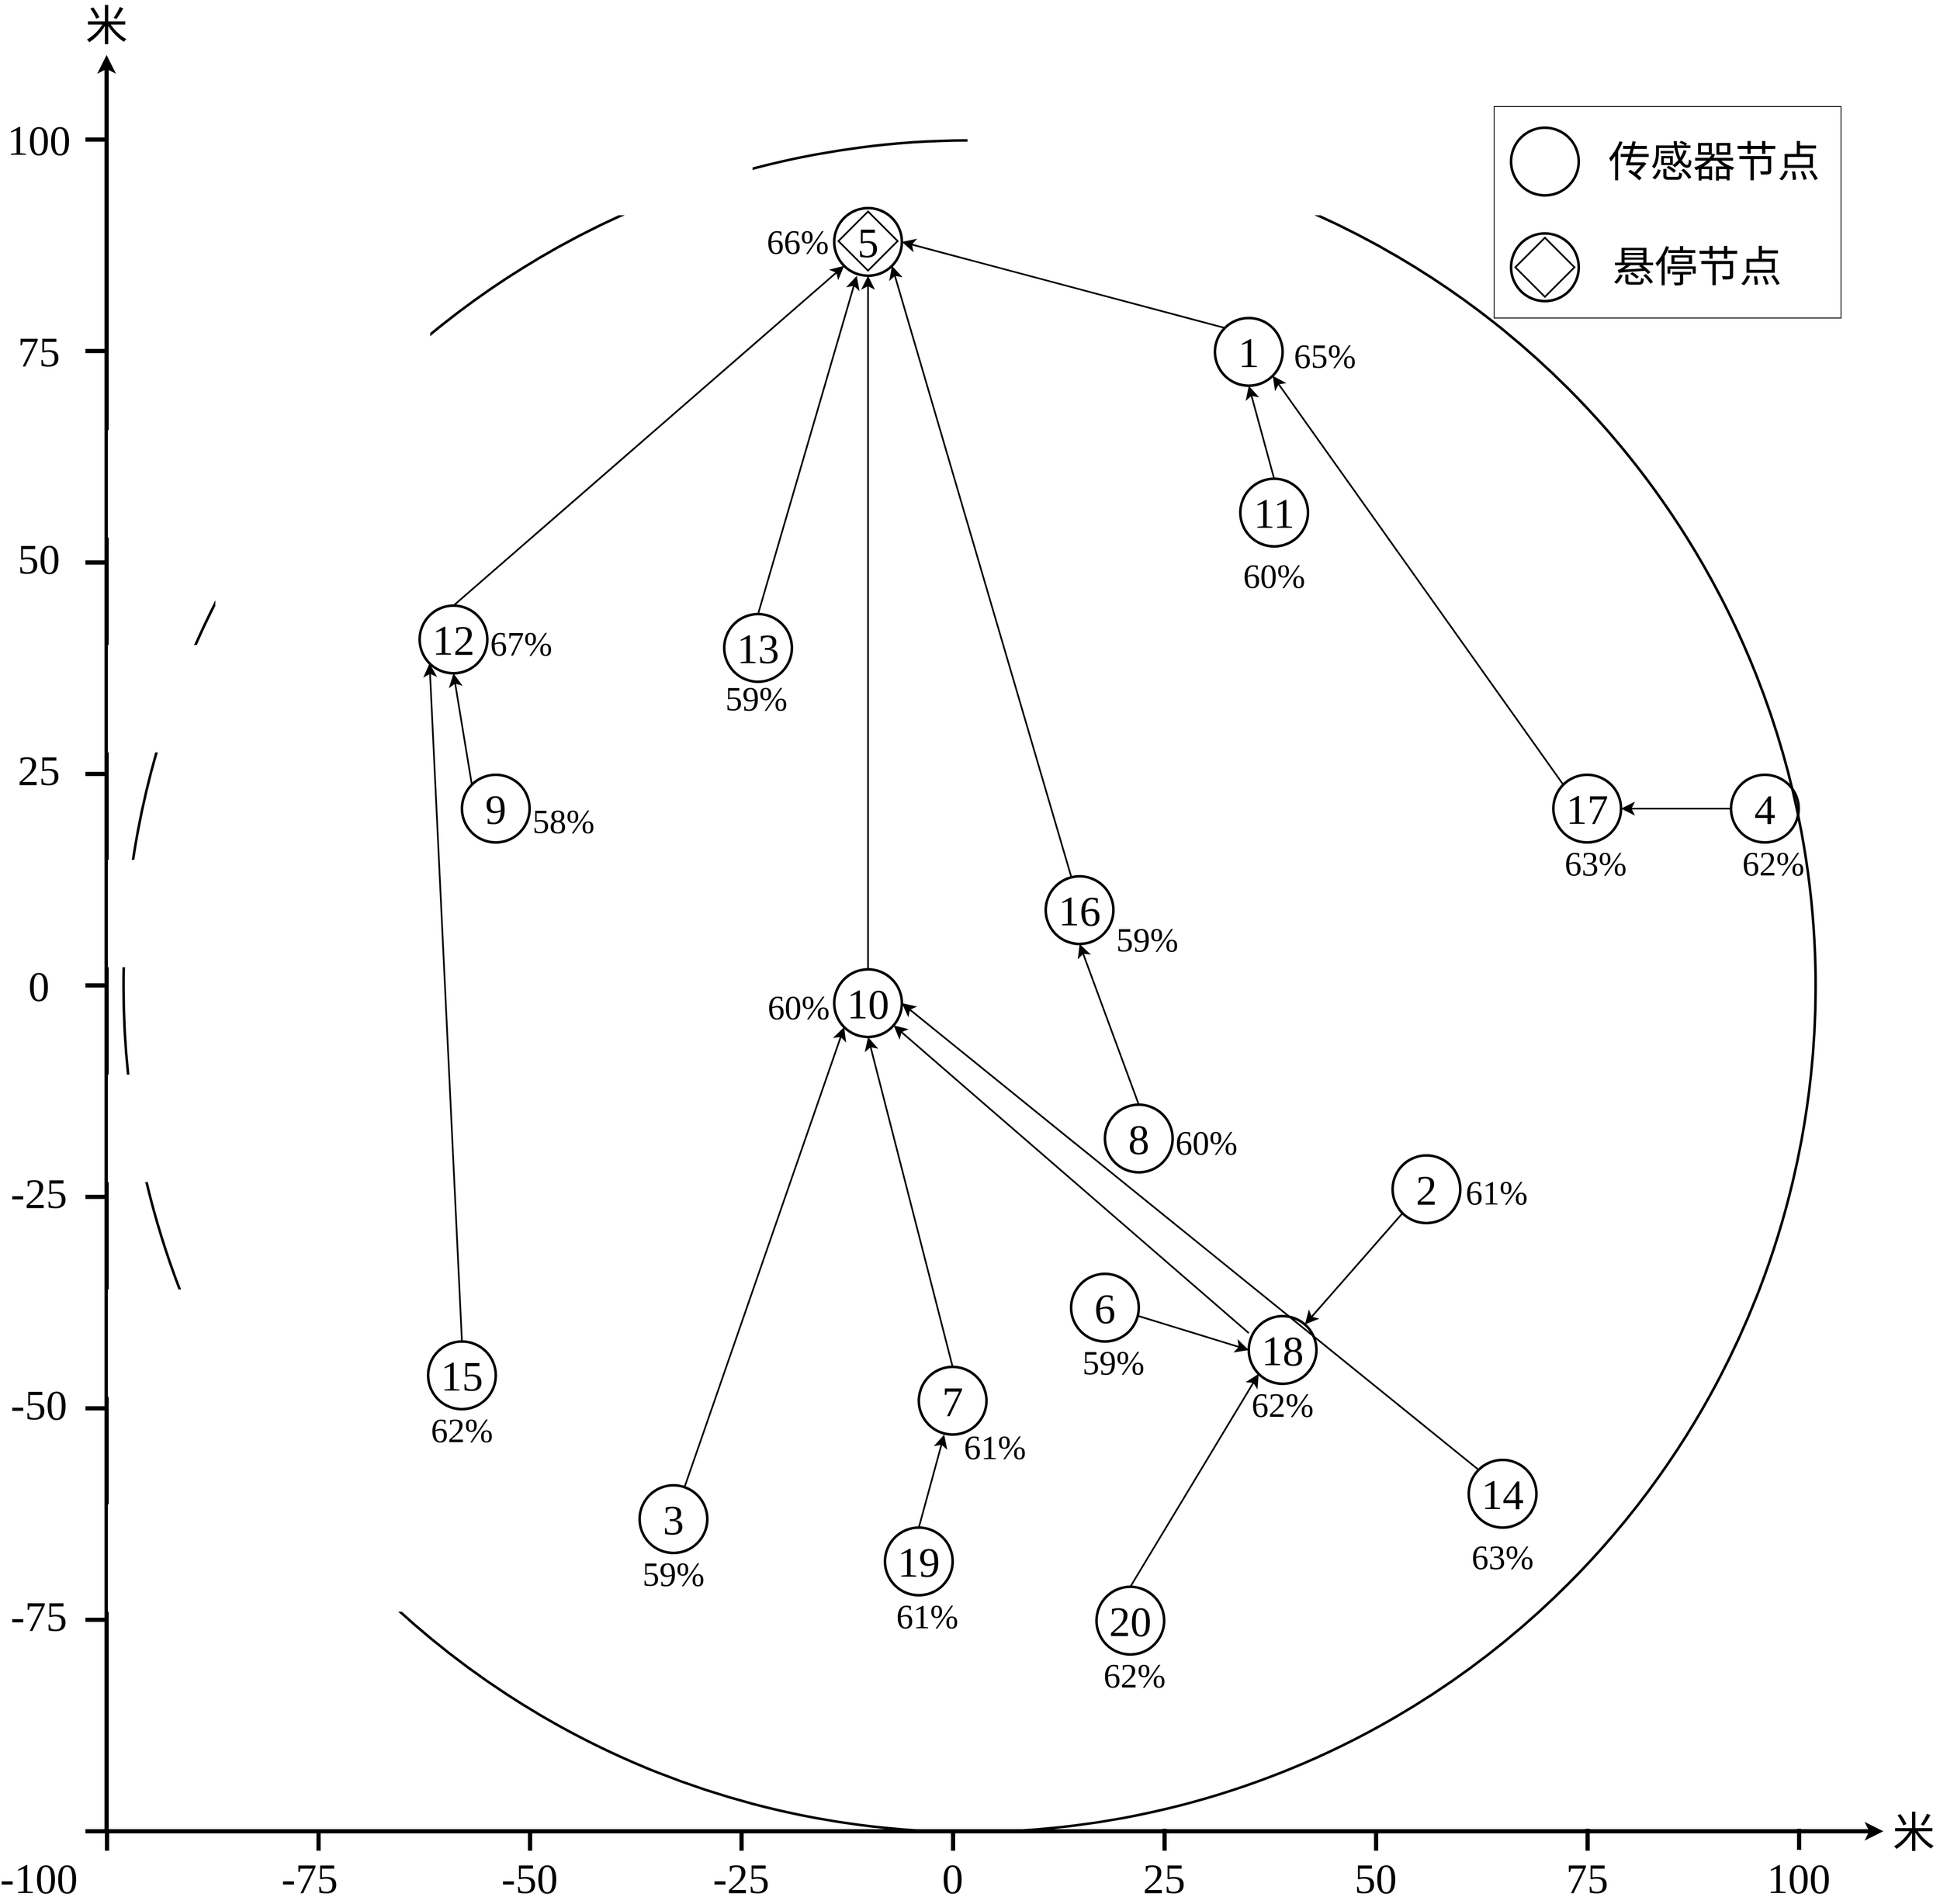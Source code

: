<mxfile>
    <diagram id="n5JiD29-rCWv8EL2ELqe" name="Page-1">
        <mxGraphModel dx="5524" dy="3429" grid="1" gridSize="10" guides="1" tooltips="1" connect="1" arrows="1" fold="1" page="1" pageScale="1" pageWidth="827" pageHeight="1169" math="0" shadow="0">
            <root>
                <mxCell id="0"/>
                <mxCell id="1" parent="0"/>
                <mxCell id="2" value="" style="ellipse;whiteSpace=wrap;html=1;aspect=fixed;fontFamily=Times New Roman;fontSize=50;strokeWidth=3;fillColor=none;" vertex="1" parent="1">
                    <mxGeometry x="-1000" y="-1000" width="2000" height="2000" as="geometry"/>
                </mxCell>
                <mxCell id="126" style="edgeStyle=none;html=1;exitX=1;exitY=0;exitDx=0;exitDy=0;entryX=0.5;entryY=1;entryDx=0;entryDy=0;endSize=10;strokeWidth=2;" edge="1" parent="1" source="4" target="12">
                    <mxGeometry relative="1" as="geometry"/>
                </mxCell>
                <mxCell id="4" value="&lt;font face=&quot;Times New Roman&quot; style=&quot;font-size: 50px&quot;&gt;1&lt;/font&gt;" style="ellipse;whiteSpace=wrap;html=1;aspect=fixed;flipV=0;direction=north;rotation=0;strokeWidth=3;fillColor=none;" vertex="1" parent="1">
                    <mxGeometry x="290" y="-790" width="80" height="80" as="geometry"/>
                </mxCell>
                <mxCell id="5" style="edgeStyle=none;html=1;exitX=0;exitY=0;exitDx=0;exitDy=0;endSize=10;strokeWidth=2;" edge="1" parent="1" source="6" target="33">
                    <mxGeometry relative="1" as="geometry"/>
                </mxCell>
                <mxCell id="6" value="&lt;font face=&quot;Times New Roman&quot; style=&quot;font-size: 50px&quot;&gt;2&lt;/font&gt;" style="ellipse;whiteSpace=wrap;html=1;aspect=fixed;flipV=0;direction=north;rotation=0;strokeWidth=3;fillColor=none;" vertex="1" parent="1">
                    <mxGeometry x="500" y="200" width="80" height="80" as="geometry"/>
                </mxCell>
                <mxCell id="7" style="edgeStyle=none;html=1;entryX=0;entryY=0;entryDx=0;entryDy=0;endSize=10;strokeWidth=2;" edge="1" parent="1" source="8" target="19">
                    <mxGeometry relative="1" as="geometry"/>
                </mxCell>
                <mxCell id="8" value="&lt;font face=&quot;Times New Roman&quot; style=&quot;font-size: 50px&quot;&gt;3&lt;/font&gt;" style="ellipse;whiteSpace=wrap;html=1;aspect=fixed;flipV=0;direction=north;rotation=0;strokeWidth=3;fillColor=none;" vertex="1" parent="1">
                    <mxGeometry x="-390" y="590" width="80" height="80" as="geometry"/>
                </mxCell>
                <mxCell id="9" style="edgeStyle=none;html=1;exitX=0.5;exitY=0;exitDx=0;exitDy=0;entryX=0.5;entryY=1;entryDx=0;entryDy=0;endSize=10;strokeWidth=2;" edge="1" parent="1" source="10" target="32">
                    <mxGeometry relative="1" as="geometry"/>
                </mxCell>
                <mxCell id="10" value="4" style="ellipse;whiteSpace=wrap;html=1;aspect=fixed;flipV=0;direction=north;rotation=0;fontFamily=Times New Roman;fontSize=50;strokeWidth=3;fillColor=none;" vertex="1" parent="1">
                    <mxGeometry x="900" y="-250" width="80" height="80" as="geometry"/>
                </mxCell>
                <mxCell id="12" value="&lt;font face=&quot;Times New Roman&quot; style=&quot;font-size: 50px&quot;&gt;5&lt;/font&gt;" style="ellipse;whiteSpace=wrap;html=1;aspect=fixed;flipV=0;direction=north;rotation=0;strokeWidth=3;fillColor=none;" vertex="1" parent="1">
                    <mxGeometry x="-160" y="-920" width="80" height="80" as="geometry"/>
                </mxCell>
                <mxCell id="13" value="&lt;font face=&quot;Times New Roman&quot; style=&quot;font-size: 50px&quot;&gt;6&lt;/font&gt;" style="ellipse;whiteSpace=wrap;html=1;aspect=fixed;flipV=0;direction=north;rotation=0;strokeWidth=3;fillColor=none;" vertex="1" parent="1">
                    <mxGeometry x="120" y="340" width="80" height="80" as="geometry"/>
                </mxCell>
                <mxCell id="14" value="&lt;font face=&quot;Times New Roman&quot; style=&quot;font-size: 50px&quot;&gt;7&lt;/font&gt;" style="ellipse;whiteSpace=wrap;html=1;aspect=fixed;flipV=0;direction=north;rotation=0;strokeWidth=3;fillColor=none;" vertex="1" parent="1">
                    <mxGeometry x="-60" y="450" width="80" height="80" as="geometry"/>
                </mxCell>
                <mxCell id="15" style="edgeStyle=none;html=1;exitX=1;exitY=0.5;exitDx=0;exitDy=0;entryX=0;entryY=0.5;entryDx=0;entryDy=0;strokeWidth=2;endSize=10;" edge="1" parent="1" source="16" target="30">
                    <mxGeometry relative="1" as="geometry"/>
                </mxCell>
                <mxCell id="16" value="&lt;font face=&quot;Times New Roman&quot; style=&quot;font-size: 50px&quot;&gt;8&lt;/font&gt;" style="ellipse;whiteSpace=wrap;html=1;aspect=fixed;flipV=0;direction=north;rotation=0;strokeWidth=3;fillColor=none;" vertex="1" parent="1">
                    <mxGeometry x="160" y="140" width="80" height="80" as="geometry"/>
                </mxCell>
                <mxCell id="17" style="edgeStyle=none;html=1;exitX=1;exitY=0;exitDx=0;exitDy=0;endSize=10;strokeWidth=2;entryX=0;entryY=0.5;entryDx=0;entryDy=0;" edge="1" parent="1" source="18" target="23">
                    <mxGeometry relative="1" as="geometry"/>
                </mxCell>
                <mxCell id="18" value="&lt;font face=&quot;Times New Roman&quot; style=&quot;font-size: 50px&quot;&gt;9&lt;/font&gt;" style="ellipse;whiteSpace=wrap;html=1;aspect=fixed;flipV=0;direction=north;rotation=0;strokeWidth=3;fillColor=none;" vertex="1" parent="1">
                    <mxGeometry x="-600" y="-250" width="80" height="80" as="geometry"/>
                </mxCell>
                <mxCell id="19" value="&lt;font face=&quot;Times New Roman&quot; style=&quot;font-size: 50px&quot;&gt;10&lt;/font&gt;" style="ellipse;whiteSpace=wrap;html=1;aspect=fixed;flipV=0;direction=north;rotation=0;strokeWidth=3;fillColor=none;" vertex="1" parent="1">
                    <mxGeometry x="-160" y="-20" width="80" height="80" as="geometry"/>
                </mxCell>
                <mxCell id="125" style="edgeStyle=none;html=1;exitX=1;exitY=0.5;exitDx=0;exitDy=0;entryX=0;entryY=0.5;entryDx=0;entryDy=0;endSize=10;strokeWidth=2;" edge="1" parent="1" source="21" target="4">
                    <mxGeometry relative="1" as="geometry"/>
                </mxCell>
                <mxCell id="21" value="&lt;font style=&quot;font-size: 50px&quot; face=&quot;Times New Roman&quot;&gt;11&lt;/font&gt;" style="ellipse;whiteSpace=wrap;html=1;aspect=fixed;flipV=0;direction=north;rotation=0;strokeWidth=3;fillColor=none;" vertex="1" parent="1">
                    <mxGeometry x="320" y="-600" width="80" height="80" as="geometry"/>
                </mxCell>
                <mxCell id="121" style="edgeStyle=none;html=1;exitX=1;exitY=0.5;exitDx=0;exitDy=0;entryX=0;entryY=0;entryDx=0;entryDy=0;endSize=10;strokeWidth=2;" edge="1" parent="1" source="23" target="12">
                    <mxGeometry relative="1" as="geometry"/>
                </mxCell>
                <mxCell id="23" value="&lt;font face=&quot;Times New Roman&quot; style=&quot;font-size: 50px&quot;&gt;12&lt;/font&gt;" style="ellipse;whiteSpace=wrap;html=1;aspect=fixed;flipV=0;direction=north;rotation=0;strokeWidth=3;fillColor=none;" vertex="1" parent="1">
                    <mxGeometry x="-650" y="-450" width="80" height="80" as="geometry"/>
                </mxCell>
                <mxCell id="127" style="edgeStyle=none;html=1;exitX=1;exitY=0.5;exitDx=0;exitDy=0;entryX=-0.002;entryY=0.333;entryDx=0;entryDy=0;endSize=10;strokeWidth=2;entryPerimeter=0;" edge="1" parent="1" source="25" target="12">
                    <mxGeometry relative="1" as="geometry"/>
                </mxCell>
                <mxCell id="25" value="&lt;font face=&quot;Times New Roman&quot; style=&quot;font-size: 50px&quot;&gt;13&lt;/font&gt;" style="ellipse;whiteSpace=wrap;html=1;aspect=fixed;flipV=0;direction=north;rotation=0;strokeWidth=3;fillColor=none;" vertex="1" parent="1">
                    <mxGeometry x="-290" y="-440" width="80" height="80" as="geometry"/>
                </mxCell>
                <mxCell id="26" style="edgeStyle=none;html=1;exitX=1;exitY=0;exitDx=0;exitDy=0;endSize=10;strokeWidth=2;entryX=0.5;entryY=1;entryDx=0;entryDy=0;" edge="1" parent="1" source="27" target="19">
                    <mxGeometry relative="1" as="geometry"/>
                </mxCell>
                <mxCell id="27" value="&lt;font face=&quot;Times New Roman&quot; style=&quot;font-size: 50px&quot;&gt;14&lt;/font&gt;" style="ellipse;whiteSpace=wrap;html=1;aspect=fixed;flipV=0;direction=north;rotation=0;strokeWidth=3;fillColor=none;" vertex="1" parent="1">
                    <mxGeometry x="590" y="560" width="80" height="80" as="geometry"/>
                </mxCell>
                <mxCell id="28" style="edgeStyle=none;html=1;exitX=1;exitY=0.5;exitDx=0;exitDy=0;endSize=10;strokeWidth=2;entryX=0;entryY=0;entryDx=0;entryDy=0;" edge="1" parent="1" source="29" target="23">
                    <mxGeometry relative="1" as="geometry">
                        <mxPoint x="-390" y="610" as="targetPoint"/>
                    </mxGeometry>
                </mxCell>
                <mxCell id="29" value="&lt;font face=&quot;Times New Roman&quot; style=&quot;font-size: 50px&quot;&gt;15&lt;/font&gt;" style="ellipse;whiteSpace=wrap;html=1;aspect=fixed;flipV=0;direction=north;rotation=0;strokeWidth=3;fillColor=none;" vertex="1" parent="1">
                    <mxGeometry x="-640" y="420" width="80" height="80" as="geometry"/>
                </mxCell>
                <mxCell id="120" style="edgeStyle=none;html=1;entryX=0;entryY=1;entryDx=0;entryDy=0;strokeWidth=2;endSize=10;" edge="1" parent="1" target="12">
                    <mxGeometry relative="1" as="geometry">
                        <mxPoint x="120" y="-130" as="sourcePoint"/>
                    </mxGeometry>
                </mxCell>
                <mxCell id="30" value="&lt;font face=&quot;Times New Roman&quot; style=&quot;font-size: 50px&quot;&gt;16&lt;/font&gt;" style="ellipse;whiteSpace=wrap;html=1;aspect=fixed;flipV=0;direction=north;rotation=0;strokeWidth=3;fillColor=none;" vertex="1" parent="1">
                    <mxGeometry x="90" y="-130" width="80" height="80" as="geometry"/>
                </mxCell>
                <mxCell id="31" style="edgeStyle=none;html=1;exitX=1;exitY=0;exitDx=0;exitDy=0;endSize=10;strokeWidth=2;entryX=0;entryY=1;entryDx=0;entryDy=0;" edge="1" parent="1" source="32" target="4">
                    <mxGeometry relative="1" as="geometry">
                        <mxPoint x="390.0" y="-530" as="targetPoint"/>
                    </mxGeometry>
                </mxCell>
                <mxCell id="32" value="&lt;font face=&quot;Times New Roman&quot; style=&quot;font-size: 50px&quot;&gt;17&lt;/font&gt;" style="ellipse;whiteSpace=wrap;html=1;aspect=fixed;flipV=0;direction=north;rotation=0;strokeWidth=3;fillColor=none;" vertex="1" parent="1">
                    <mxGeometry x="690" y="-250" width="80" height="80" as="geometry"/>
                </mxCell>
                <mxCell id="33" value="&lt;font face=&quot;Times New Roman&quot; style=&quot;font-size: 50px&quot;&gt;18&lt;/font&gt;" style="ellipse;whiteSpace=wrap;html=1;aspect=fixed;flipV=0;direction=north;rotation=0;strokeWidth=3;fillColor=none;" vertex="1" parent="1">
                    <mxGeometry x="330" y="390" width="80" height="80" as="geometry"/>
                </mxCell>
                <mxCell id="34" value="&lt;font face=&quot;Times New Roman&quot;&gt;&lt;span style=&quot;font-size: 50px&quot;&gt;19&lt;br&gt;&lt;/span&gt;&lt;/font&gt;" style="ellipse;whiteSpace=wrap;html=1;aspect=fixed;flipV=0;direction=north;rotation=0;strokeWidth=3;fillColor=none;" vertex="1" parent="1">
                    <mxGeometry x="-100" y="640" width="80" height="80" as="geometry"/>
                </mxCell>
                <mxCell id="35" value="&lt;font face=&quot;Times New Roman&quot; style=&quot;font-size: 50px&quot;&gt;20&lt;/font&gt;" style="ellipse;whiteSpace=wrap;html=1;aspect=fixed;flipV=0;direction=north;rotation=0;strokeWidth=3;fillColor=none;" vertex="1" parent="1">
                    <mxGeometry x="150" y="710" width="80" height="80" as="geometry"/>
                </mxCell>
                <mxCell id="36" value="" style="rounded=0;whiteSpace=wrap;html=1;fontFamily=Times New Roman;fontSize=50;fillColor=none;" vertex="1" parent="1">
                    <mxGeometry x="620" y="-1040" width="410" height="250" as="geometry"/>
                </mxCell>
                <mxCell id="37" value="" style="ellipse;whiteSpace=wrap;html=1;aspect=fixed;flipV=0;direction=north;rotation=0;strokeWidth=3;fillColor=none;" vertex="1" parent="1">
                    <mxGeometry x="640" y="-1015" width="80" height="80" as="geometry"/>
                </mxCell>
                <mxCell id="38" value="&lt;font face=&quot;宋体&quot;&gt;传感器节点&lt;/font&gt;" style="text;html=1;strokeColor=none;fillColor=none;align=center;verticalAlign=middle;whiteSpace=wrap;rounded=0;fontFamily=Times New Roman;fontSize=50;" vertex="1" parent="1">
                    <mxGeometry x="730" y="-990" width="300" height="30" as="geometry"/>
                </mxCell>
                <mxCell id="39" value="" style="group;strokeWidth=5;" vertex="1" connectable="0" parent="1">
                    <mxGeometry x="-1130" y="-1151" width="2276" height="2220" as="geometry"/>
                </mxCell>
                <mxCell id="40" value="" style="group" vertex="1" connectable="0" parent="39">
                    <mxGeometry y="2136" width="2276" height="84" as="geometry"/>
                </mxCell>
                <mxCell id="41" value="" style="endArrow=classic;html=1;fontFamily=宋体;fontSize=50;strokeWidth=5;" edge="1" parent="40">
                    <mxGeometry width="50" height="50" relative="1" as="geometry">
                        <mxPoint x="110" y="14" as="sourcePoint"/>
                        <mxPoint x="2210" y="14" as="targetPoint"/>
                    </mxGeometry>
                </mxCell>
                <mxCell id="42" value="&lt;font face=&quot;Times New Roman&quot;&gt;-100&lt;/font&gt;" style="text;html=1;strokeColor=none;fillColor=none;align=center;verticalAlign=middle;whiteSpace=wrap;rounded=0;fontFamily=宋体;fontSize=50;" vertex="1" parent="40">
                    <mxGeometry y="54" width="60" height="30" as="geometry"/>
                </mxCell>
                <mxCell id="43" value="" style="group;rotation=90;" vertex="1" connectable="0" parent="40">
                    <mxGeometry x="1097.5" y="-976" width="25" height="2000" as="geometry"/>
                </mxCell>
                <mxCell id="44" value="" style="endArrow=none;html=1;fontFamily=Times New Roman;fontSize=50;strokeWidth=5;" edge="1" parent="43">
                    <mxGeometry width="50" height="50" relative="1" as="geometry">
                        <mxPoint x="-987" y="988" as="sourcePoint"/>
                        <mxPoint x="-987" y="1013" as="targetPoint"/>
                    </mxGeometry>
                </mxCell>
                <mxCell id="45" value="" style="endArrow=none;html=1;fontFamily=Times New Roman;fontSize=50;strokeWidth=5;" edge="1" parent="43">
                    <mxGeometry width="50" height="50" relative="1" as="geometry">
                        <mxPoint x="13" y="988" as="sourcePoint"/>
                        <mxPoint x="13" y="1013" as="targetPoint"/>
                    </mxGeometry>
                </mxCell>
                <mxCell id="46" value="" style="endArrow=none;html=1;fontFamily=Times New Roman;fontSize=50;strokeWidth=5;" edge="1" parent="43">
                    <mxGeometry width="50" height="50" relative="1" as="geometry">
                        <mxPoint x="-487" y="988" as="sourcePoint"/>
                        <mxPoint x="-487" y="1013" as="targetPoint"/>
                    </mxGeometry>
                </mxCell>
                <mxCell id="47" value="" style="endArrow=none;html=1;fontFamily=Times New Roman;fontSize=50;strokeWidth=5;" edge="1" parent="43">
                    <mxGeometry width="50" height="50" relative="1" as="geometry">
                        <mxPoint x="513" y="988" as="sourcePoint"/>
                        <mxPoint x="513" y="1013" as="targetPoint"/>
                    </mxGeometry>
                </mxCell>
                <mxCell id="48" value="" style="group;rotation=90;" vertex="1" connectable="0" parent="43">
                    <mxGeometry x="-250" y="500" width="25" height="1000" as="geometry"/>
                </mxCell>
                <mxCell id="49" value="" style="endArrow=none;html=1;fontFamily=Times New Roman;fontSize=50;strokeWidth=5;" edge="1" parent="48">
                    <mxGeometry width="50" height="50" relative="1" as="geometry">
                        <mxPoint x="-487" y="488" as="sourcePoint"/>
                        <mxPoint x="-487" y="513" as="targetPoint"/>
                    </mxGeometry>
                </mxCell>
                <mxCell id="50" value="" style="endArrow=none;html=1;fontFamily=Times New Roman;fontSize=50;strokeWidth=5;" edge="1" parent="48">
                    <mxGeometry width="50" height="50" relative="1" as="geometry">
                        <mxPoint x="513" y="487" as="sourcePoint"/>
                        <mxPoint x="513" y="513" as="targetPoint"/>
                    </mxGeometry>
                </mxCell>
                <mxCell id="51" value="" style="group;rotation=90;" vertex="1" connectable="0" parent="43">
                    <mxGeometry x="250" y="500" width="25" height="1000" as="geometry"/>
                </mxCell>
                <mxCell id="52" value="" style="endArrow=none;html=1;fontFamily=Times New Roman;fontSize=50;strokeWidth=5;" edge="1" parent="51">
                    <mxGeometry width="50" height="50" relative="1" as="geometry">
                        <mxPoint x="-487" y="488" as="sourcePoint"/>
                        <mxPoint x="-487" y="513" as="targetPoint"/>
                    </mxGeometry>
                </mxCell>
                <mxCell id="53" value="" style="endArrow=none;html=1;fontFamily=Times New Roman;fontSize=50;strokeWidth=5;" edge="1" parent="51">
                    <mxGeometry width="50" height="50" relative="1" as="geometry">
                        <mxPoint x="513" y="487" as="sourcePoint"/>
                        <mxPoint x="513" y="513" as="targetPoint"/>
                    </mxGeometry>
                </mxCell>
                <mxCell id="54" value="" style="endArrow=none;html=1;fontFamily=Times New Roman;fontSize=50;strokeWidth=5;" edge="1" parent="43">
                    <mxGeometry width="50" height="50" relative="1" as="geometry">
                        <mxPoint x="1013" y="987" as="sourcePoint"/>
                        <mxPoint x="1013" y="1012" as="targetPoint"/>
                    </mxGeometry>
                </mxCell>
                <mxCell id="55" value="&lt;font face=&quot;Times New Roman&quot;&gt;100&lt;/font&gt;" style="text;html=1;strokeColor=none;fillColor=none;align=center;verticalAlign=middle;whiteSpace=wrap;rounded=0;fontFamily=宋体;fontSize=50;" vertex="1" parent="40">
                    <mxGeometry x="2080" y="54" width="60" height="30" as="geometry"/>
                </mxCell>
                <mxCell id="56" value="&lt;font face=&quot;Times New Roman&quot;&gt;0&lt;/font&gt;" style="text;html=1;strokeColor=none;fillColor=none;align=center;verticalAlign=middle;whiteSpace=wrap;rounded=0;fontFamily=宋体;fontSize=50;" vertex="1" parent="40">
                    <mxGeometry x="1080" y="54" width="60" height="30" as="geometry"/>
                </mxCell>
                <mxCell id="57" value="&lt;font face=&quot;Times New Roman&quot;&gt;75&lt;/font&gt;" style="text;html=1;strokeColor=none;fillColor=none;align=center;verticalAlign=middle;whiteSpace=wrap;rounded=0;fontFamily=宋体;fontSize=50;" vertex="1" parent="40">
                    <mxGeometry x="1830" y="54" width="60" height="30" as="geometry"/>
                </mxCell>
                <mxCell id="58" value="&lt;font face=&quot;Times New Roman&quot;&gt;50&lt;/font&gt;" style="text;html=1;strokeColor=none;fillColor=none;align=center;verticalAlign=middle;whiteSpace=wrap;rounded=0;fontFamily=宋体;fontSize=50;" vertex="1" parent="40">
                    <mxGeometry x="1580" y="54" width="60" height="30" as="geometry"/>
                </mxCell>
                <mxCell id="59" value="&lt;font face=&quot;Times New Roman&quot;&gt;25&lt;/font&gt;" style="text;html=1;strokeColor=none;fillColor=none;align=center;verticalAlign=middle;whiteSpace=wrap;rounded=0;fontFamily=宋体;fontSize=50;" vertex="1" parent="40">
                    <mxGeometry x="1330" y="54" width="60" height="30" as="geometry"/>
                </mxCell>
                <mxCell id="60" value="&lt;font face=&quot;Times New Roman&quot;&gt;-25&lt;/font&gt;" style="text;html=1;strokeColor=none;fillColor=none;align=center;verticalAlign=middle;whiteSpace=wrap;rounded=0;fontFamily=宋体;fontSize=50;" vertex="1" parent="40">
                    <mxGeometry x="830" y="54" width="60" height="30" as="geometry"/>
                </mxCell>
                <mxCell id="61" value="&lt;font face=&quot;Times New Roman&quot;&gt;-50&lt;/font&gt;" style="text;html=1;strokeColor=none;fillColor=none;align=center;verticalAlign=middle;whiteSpace=wrap;rounded=0;fontFamily=宋体;fontSize=50;" vertex="1" parent="40">
                    <mxGeometry x="580" y="54" width="60" height="30" as="geometry"/>
                </mxCell>
                <mxCell id="62" value="&lt;font face=&quot;Times New Roman&quot;&gt;-75&lt;/font&gt;" style="text;html=1;strokeColor=none;fillColor=none;align=center;verticalAlign=middle;whiteSpace=wrap;rounded=0;fontFamily=宋体;fontSize=50;" vertex="1" parent="40">
                    <mxGeometry x="320" y="54" width="60" height="30" as="geometry"/>
                </mxCell>
                <mxCell id="63" value="米" style="text;html=1;strokeColor=none;fillColor=none;align=center;verticalAlign=middle;whiteSpace=wrap;rounded=0;fontFamily=宋体;fontSize=50;" vertex="1" parent="40">
                    <mxGeometry x="2216" width="60" height="30" as="geometry"/>
                </mxCell>
                <mxCell id="64" value="" style="group" vertex="1" connectable="0" parent="39">
                    <mxGeometry width="140" height="2150" as="geometry"/>
                </mxCell>
                <mxCell id="65" value="" style="endArrow=classic;html=1;fontFamily=宋体;fontSize=50;strokeWidth=5;" edge="1" parent="64">
                    <mxGeometry width="50" height="50" relative="1" as="geometry">
                        <mxPoint x="110" y="2150" as="sourcePoint"/>
                        <mxPoint x="110" y="50" as="targetPoint"/>
                    </mxGeometry>
                </mxCell>
                <mxCell id="66" value="" style="group" vertex="1" connectable="0" parent="64">
                    <mxGeometry x="85" y="150" width="25" height="2000" as="geometry"/>
                </mxCell>
                <mxCell id="67" value="" style="endArrow=none;html=1;fontFamily=Times New Roman;fontSize=50;strokeWidth=5;" edge="1" parent="66">
                    <mxGeometry width="50" height="50" relative="1" as="geometry">
                        <mxPoint y="2000" as="sourcePoint"/>
                        <mxPoint x="25" y="2000" as="targetPoint"/>
                    </mxGeometry>
                </mxCell>
                <mxCell id="68" value="" style="endArrow=none;html=1;fontFamily=Times New Roman;fontSize=50;strokeWidth=5;" edge="1" parent="66">
                    <mxGeometry width="50" height="50" relative="1" as="geometry">
                        <mxPoint y="1000" as="sourcePoint"/>
                        <mxPoint x="25" y="1000" as="targetPoint"/>
                    </mxGeometry>
                </mxCell>
                <mxCell id="69" value="" style="endArrow=none;html=1;fontFamily=Times New Roman;fontSize=50;strokeWidth=5;" edge="1" parent="66">
                    <mxGeometry width="50" height="50" relative="1" as="geometry">
                        <mxPoint y="1500" as="sourcePoint"/>
                        <mxPoint x="25" y="1500" as="targetPoint"/>
                    </mxGeometry>
                </mxCell>
                <mxCell id="70" value="" style="endArrow=none;html=1;fontFamily=Times New Roman;fontSize=50;strokeWidth=5;" edge="1" parent="66">
                    <mxGeometry width="50" height="50" relative="1" as="geometry">
                        <mxPoint y="500" as="sourcePoint"/>
                        <mxPoint x="25" y="500" as="targetPoint"/>
                    </mxGeometry>
                </mxCell>
                <mxCell id="71" value="" style="group" vertex="1" connectable="0" parent="66">
                    <mxGeometry y="750" width="25" height="1000" as="geometry"/>
                </mxCell>
                <mxCell id="72" value="" style="endArrow=none;html=1;fontFamily=Times New Roman;fontSize=50;strokeWidth=5;" edge="1" parent="71">
                    <mxGeometry width="50" height="50" relative="1" as="geometry">
                        <mxPoint y="1000" as="sourcePoint"/>
                        <mxPoint x="25" y="1000" as="targetPoint"/>
                    </mxGeometry>
                </mxCell>
                <mxCell id="73" value="" style="endArrow=none;html=1;fontFamily=Times New Roman;fontSize=50;strokeWidth=5;" edge="1" parent="71">
                    <mxGeometry width="50" height="50" relative="1" as="geometry">
                        <mxPoint as="sourcePoint"/>
                        <mxPoint x="25" as="targetPoint"/>
                    </mxGeometry>
                </mxCell>
                <mxCell id="74" value="" style="group" vertex="1" connectable="0" parent="66">
                    <mxGeometry y="250" width="25" height="1000" as="geometry"/>
                </mxCell>
                <mxCell id="75" value="" style="endArrow=none;html=1;fontFamily=Times New Roman;fontSize=50;strokeWidth=5;" edge="1" parent="74">
                    <mxGeometry width="50" height="50" relative="1" as="geometry">
                        <mxPoint y="1000" as="sourcePoint"/>
                        <mxPoint x="25" y="1000" as="targetPoint"/>
                    </mxGeometry>
                </mxCell>
                <mxCell id="76" value="" style="endArrow=none;html=1;fontFamily=Times New Roman;fontSize=50;strokeWidth=5;" edge="1" parent="74">
                    <mxGeometry width="50" height="50" relative="1" as="geometry">
                        <mxPoint as="sourcePoint"/>
                        <mxPoint x="25" as="targetPoint"/>
                    </mxGeometry>
                </mxCell>
                <mxCell id="77" value="" style="endArrow=none;html=1;fontFamily=Times New Roman;fontSize=50;strokeWidth=5;" edge="1" parent="66">
                    <mxGeometry width="50" height="50" relative="1" as="geometry">
                        <mxPoint as="sourcePoint"/>
                        <mxPoint x="25" as="targetPoint"/>
                    </mxGeometry>
                </mxCell>
                <mxCell id="78" value="&lt;font face=&quot;Times New Roman&quot;&gt;100&lt;/font&gt;" style="text;html=1;strokeColor=none;fillColor=none;align=center;verticalAlign=middle;whiteSpace=wrap;rounded=0;fontFamily=宋体;fontSize=50;" vertex="1" parent="64">
                    <mxGeometry y="135" width="60" height="30" as="geometry"/>
                </mxCell>
                <mxCell id="79" value="&lt;font face=&quot;Times New Roman&quot;&gt;0&lt;/font&gt;" style="text;html=1;strokeColor=none;fillColor=none;align=center;verticalAlign=middle;whiteSpace=wrap;rounded=0;fontFamily=宋体;fontSize=50;" vertex="1" parent="64">
                    <mxGeometry y="1135" width="60" height="30" as="geometry"/>
                </mxCell>
                <mxCell id="80" value="&lt;font face=&quot;Times New Roman&quot;&gt;75&lt;/font&gt;" style="text;html=1;strokeColor=none;fillColor=none;align=center;verticalAlign=middle;whiteSpace=wrap;rounded=0;fontFamily=宋体;fontSize=50;" vertex="1" parent="64">
                    <mxGeometry y="385" width="60" height="30" as="geometry"/>
                </mxCell>
                <mxCell id="81" value="&lt;font face=&quot;Times New Roman&quot;&gt;50&lt;/font&gt;" style="text;html=1;strokeColor=none;fillColor=none;align=center;verticalAlign=middle;whiteSpace=wrap;rounded=0;fontFamily=宋体;fontSize=50;" vertex="1" parent="64">
                    <mxGeometry y="630" width="60" height="30" as="geometry"/>
                </mxCell>
                <mxCell id="82" value="&lt;font face=&quot;Times New Roman&quot;&gt;25&lt;/font&gt;" style="text;html=1;strokeColor=none;fillColor=none;align=center;verticalAlign=middle;whiteSpace=wrap;rounded=0;fontFamily=宋体;fontSize=50;" vertex="1" parent="64">
                    <mxGeometry y="880" width="60" height="30" as="geometry"/>
                </mxCell>
                <mxCell id="83" value="&lt;font face=&quot;Times New Roman&quot;&gt;-25&lt;/font&gt;" style="text;html=1;strokeColor=none;fillColor=none;align=center;verticalAlign=middle;whiteSpace=wrap;rounded=0;fontFamily=宋体;fontSize=50;" vertex="1" parent="64">
                    <mxGeometry y="1380" width="60" height="30" as="geometry"/>
                </mxCell>
                <mxCell id="84" value="&lt;font face=&quot;Times New Roman&quot;&gt;-50&lt;/font&gt;" style="text;html=1;strokeColor=none;fillColor=none;align=center;verticalAlign=middle;whiteSpace=wrap;rounded=0;fontFamily=宋体;fontSize=50;" vertex="1" parent="64">
                    <mxGeometry y="1630" width="60" height="30" as="geometry"/>
                </mxCell>
                <mxCell id="85" value="&lt;font face=&quot;Times New Roman&quot;&gt;-75&lt;/font&gt;" style="text;html=1;strokeColor=none;fillColor=none;align=center;verticalAlign=middle;whiteSpace=wrap;rounded=0;fontFamily=宋体;fontSize=50;" vertex="1" parent="64">
                    <mxGeometry y="1880" width="60" height="30" as="geometry"/>
                </mxCell>
                <mxCell id="86" value="米" style="text;html=1;strokeColor=none;fillColor=none;align=center;verticalAlign=middle;whiteSpace=wrap;rounded=0;fontFamily=宋体;fontSize=50;" vertex="1" parent="64">
                    <mxGeometry x="80" width="60" height="30" as="geometry"/>
                </mxCell>
                <mxCell id="87" value="&lt;font face=&quot;宋体&quot;&gt;悬停节点&lt;/font&gt;" style="text;html=1;strokeColor=none;fillColor=none;align=center;verticalAlign=middle;whiteSpace=wrap;rounded=0;fontFamily=Times New Roman;fontSize=50;" vertex="1" parent="39">
                    <mxGeometry x="1840" y="285" width="300" height="30" as="geometry"/>
                </mxCell>
                <mxCell id="88" value="" style="rhombus;whiteSpace=wrap;html=1;strokeWidth=2;fillColor=none;" vertex="1" parent="39">
                    <mxGeometry x="975" y="235" width="70" height="70" as="geometry"/>
                </mxCell>
                <mxCell id="89" value="&lt;font face=&quot;Times New Roman&quot; style=&quot;font-size: 40px&quot;&gt;67%&lt;/font&gt;" style="text;html=1;strokeColor=none;fillColor=none;align=center;verticalAlign=middle;whiteSpace=wrap;rounded=0;" vertex="1" parent="39">
                    <mxGeometry x="570" y="731" width="60" height="30" as="geometry"/>
                </mxCell>
                <mxCell id="90" value="&lt;font face=&quot;Times New Roman&quot; style=&quot;font-size: 40px&quot;&gt;58%&lt;/font&gt;" style="text;html=1;strokeColor=none;fillColor=none;align=center;verticalAlign=middle;whiteSpace=wrap;rounded=0;" vertex="1" parent="39">
                    <mxGeometry x="620" y="941" width="60" height="30" as="geometry"/>
                </mxCell>
                <mxCell id="91" value="&lt;font face=&quot;Times New Roman&quot; style=&quot;font-size: 40px&quot;&gt;59%&lt;/font&gt;" style="text;html=1;strokeColor=none;fillColor=none;align=center;verticalAlign=middle;whiteSpace=wrap;rounded=0;" vertex="1" parent="39">
                    <mxGeometry x="848" y="796" width="60" height="30" as="geometry"/>
                </mxCell>
                <mxCell id="92" value="&lt;font face=&quot;Times New Roman&quot; style=&quot;font-size: 40px&quot;&gt;66%&lt;/font&gt;" style="text;html=1;strokeColor=none;fillColor=none;align=center;verticalAlign=middle;whiteSpace=wrap;rounded=0;" vertex="1" parent="39">
                    <mxGeometry x="897" y="256" width="60" height="30" as="geometry"/>
                </mxCell>
                <mxCell id="93" value="&lt;font face=&quot;Times New Roman&quot; style=&quot;font-size: 40px&quot;&gt;65%&lt;/font&gt;" style="text;html=1;strokeColor=none;fillColor=none;align=center;verticalAlign=middle;whiteSpace=wrap;rounded=0;" vertex="1" parent="39">
                    <mxGeometry x="1520" y="391" width="60" height="30" as="geometry"/>
                </mxCell>
                <mxCell id="94" value="&lt;font face=&quot;Times New Roman&quot; style=&quot;font-size: 40px&quot;&gt;60%&lt;/font&gt;" style="text;html=1;strokeColor=none;fillColor=none;align=center;verticalAlign=middle;whiteSpace=wrap;rounded=0;" vertex="1" parent="39">
                    <mxGeometry x="898" y="1161" width="60" height="30" as="geometry"/>
                </mxCell>
                <mxCell id="95" value="&lt;font face=&quot;Times New Roman&quot; style=&quot;font-size: 40px&quot;&gt;60%&lt;/font&gt;" style="text;html=1;strokeColor=none;fillColor=none;align=center;verticalAlign=middle;whiteSpace=wrap;rounded=0;" vertex="1" parent="39">
                    <mxGeometry x="1380" y="1321" width="60" height="30" as="geometry"/>
                </mxCell>
                <mxCell id="96" value="&lt;font face=&quot;Times New Roman&quot; style=&quot;font-size: 40px&quot;&gt;61%&lt;/font&gt;" style="text;html=1;strokeColor=none;fillColor=none;align=center;verticalAlign=middle;whiteSpace=wrap;rounded=0;" vertex="1" parent="39">
                    <mxGeometry x="1723" y="1380" width="60" height="30" as="geometry"/>
                </mxCell>
                <mxCell id="97" value="&lt;font face=&quot;Times New Roman&quot; style=&quot;font-size: 40px&quot;&gt;59%&lt;/font&gt;" style="text;html=1;strokeColor=none;fillColor=none;align=center;verticalAlign=middle;whiteSpace=wrap;rounded=0;" vertex="1" parent="39">
                    <mxGeometry x="1270" y="1581" width="60" height="30" as="geometry"/>
                </mxCell>
                <mxCell id="98" value="&lt;font face=&quot;Times New Roman&quot; style=&quot;font-size: 40px&quot;&gt;62%&lt;/font&gt;" style="text;html=1;strokeColor=none;fillColor=none;align=center;verticalAlign=middle;whiteSpace=wrap;rounded=0;" vertex="1" parent="39">
                    <mxGeometry x="1470" y="1631" width="60" height="30" as="geometry"/>
                </mxCell>
                <mxCell id="99" value="&lt;font face=&quot;Times New Roman&quot; style=&quot;font-size: 40px&quot;&gt;59%&lt;/font&gt;" style="text;html=1;strokeColor=none;fillColor=none;align=center;verticalAlign=middle;whiteSpace=wrap;rounded=0;" vertex="1" parent="39">
                    <mxGeometry x="750" y="1831" width="60" height="30" as="geometry"/>
                </mxCell>
                <mxCell id="100" value="&lt;font face=&quot;Times New Roman&quot; style=&quot;font-size: 40px&quot;&gt;61%&lt;/font&gt;" style="text;html=1;strokeColor=none;fillColor=none;align=center;verticalAlign=middle;whiteSpace=wrap;rounded=0;" vertex="1" parent="39">
                    <mxGeometry x="1050" y="1881" width="60" height="30" as="geometry"/>
                </mxCell>
                <mxCell id="101" value="&lt;font face=&quot;Times New Roman&quot; style=&quot;font-size: 40px&quot;&gt;62%&lt;/font&gt;" style="text;html=1;strokeColor=none;fillColor=none;align=center;verticalAlign=middle;whiteSpace=wrap;rounded=0;" vertex="1" parent="39">
                    <mxGeometry x="1295" y="1951" width="60" height="30" as="geometry"/>
                </mxCell>
                <mxCell id="102" value="&lt;font face=&quot;Times New Roman&quot; style=&quot;font-size: 40px&quot;&gt;63%&lt;/font&gt;" style="text;html=1;strokeColor=none;fillColor=none;align=center;verticalAlign=middle;whiteSpace=wrap;rounded=0;" vertex="1" parent="39">
                    <mxGeometry x="1730" y="1811" width="60" height="30" as="geometry"/>
                </mxCell>
                <mxCell id="103" value="&lt;font face=&quot;Times New Roman&quot; style=&quot;font-size: 40px&quot;&gt;62%&lt;/font&gt;" style="text;html=1;strokeColor=none;fillColor=none;align=center;verticalAlign=middle;whiteSpace=wrap;rounded=0;" vertex="1" parent="39">
                    <mxGeometry x="2050" y="991" width="60" height="30" as="geometry"/>
                </mxCell>
                <mxCell id="104" value="&lt;font face=&quot;Times New Roman&quot; style=&quot;font-size: 40px&quot;&gt;63%&lt;/font&gt;" style="text;html=1;strokeColor=none;fillColor=none;align=center;verticalAlign=middle;whiteSpace=wrap;rounded=0;" vertex="1" parent="39">
                    <mxGeometry x="1840" y="991" width="60" height="30" as="geometry"/>
                </mxCell>
                <mxCell id="113" value="&lt;font face=&quot;Times New Roman&quot; style=&quot;font-size: 40px&quot;&gt;60%&lt;/font&gt;" style="text;html=1;strokeColor=none;fillColor=none;align=center;verticalAlign=middle;whiteSpace=wrap;rounded=0;" vertex="1" parent="39">
                    <mxGeometry x="1460" y="651" width="60" height="30" as="geometry"/>
                </mxCell>
                <mxCell id="105" value="" style="ellipse;whiteSpace=wrap;html=1;aspect=fixed;flipV=0;direction=north;rotation=0;strokeWidth=3;fillColor=none;" vertex="1" parent="1">
                    <mxGeometry x="640" y="-890" width="80" height="80" as="geometry"/>
                </mxCell>
                <mxCell id="106" value="" style="rhombus;whiteSpace=wrap;html=1;strokeWidth=2;fillColor=none;" vertex="1" parent="1">
                    <mxGeometry x="645" y="-885" width="70" height="70" as="geometry"/>
                </mxCell>
                <mxCell id="107" style="edgeStyle=none;html=1;exitX=1;exitY=0.5;exitDx=0;exitDy=0;strokeWidth=2;endSize=10;" edge="1" parent="1" source="19">
                    <mxGeometry relative="1" as="geometry">
                        <mxPoint x="210" y="150" as="sourcePoint"/>
                        <mxPoint x="-120" y="-840" as="targetPoint"/>
                    </mxGeometry>
                </mxCell>
                <mxCell id="108" style="edgeStyle=none;html=1;entryX=0.5;entryY=0;entryDx=0;entryDy=0;strokeWidth=2;endSize=10;" edge="1" parent="1" target="33">
                    <mxGeometry relative="1" as="geometry">
                        <mxPoint x="200" y="390" as="sourcePoint"/>
                        <mxPoint x="111.716" y="-51.716" as="targetPoint"/>
                    </mxGeometry>
                </mxCell>
                <mxCell id="109" style="edgeStyle=none;html=1;strokeWidth=2;endSize=10;entryX=0;entryY=0.5;entryDx=0;entryDy=0;exitX=1;exitY=0.5;exitDx=0;exitDy=0;" edge="1" parent="1" target="19" source="14">
                    <mxGeometry relative="1" as="geometry">
                        <mxPoint x="8" y="462" as="sourcePoint"/>
                        <mxPoint x="130" y="400" as="targetPoint"/>
                    </mxGeometry>
                </mxCell>
                <mxCell id="110" style="edgeStyle=none;html=1;strokeWidth=2;endSize=10;" edge="1" parent="1" target="19">
                    <mxGeometry relative="1" as="geometry">
                        <mxPoint x="330" y="410" as="sourcePoint"/>
                        <mxPoint x="-120" y="60" as="targetPoint"/>
                    </mxGeometry>
                </mxCell>
                <mxCell id="111" style="edgeStyle=none;html=1;strokeWidth=2;exitX=1;exitY=0.5;exitDx=0;exitDy=0;endSize=10;" edge="1" parent="1" source="34">
                    <mxGeometry relative="1" as="geometry">
                        <mxPoint x="340.0" y="440" as="sourcePoint"/>
                        <mxPoint x="-30" y="530" as="targetPoint"/>
                    </mxGeometry>
                </mxCell>
                <mxCell id="112" style="edgeStyle=none;html=1;entryX=0;entryY=0;entryDx=0;entryDy=0;strokeWidth=2;endSize=10;exitX=1;exitY=0.5;exitDx=0;exitDy=0;" edge="1" parent="1" source="35" target="33">
                    <mxGeometry relative="1" as="geometry">
                        <mxPoint x="130" y="730" as="sourcePoint"/>
                        <mxPoint x="-38.284" y="528.284" as="targetPoint"/>
                    </mxGeometry>
                </mxCell>
                <mxCell id="114" value="&lt;font face=&quot;Times New Roman&quot; style=&quot;font-size: 40px&quot;&gt;59%&lt;/font&gt;" style="text;html=1;strokeColor=none;fillColor=none;align=center;verticalAlign=middle;whiteSpace=wrap;rounded=0;" vertex="1" parent="1">
                    <mxGeometry x="180" y="-70" width="60" height="30" as="geometry"/>
                </mxCell>
                <mxCell id="115" value="&lt;font face=&quot;Times New Roman&quot; style=&quot;font-size: 40px&quot;&gt;61%&lt;/font&gt;" style="text;html=1;strokeColor=none;fillColor=none;align=center;verticalAlign=middle;whiteSpace=wrap;rounded=0;" vertex="1" parent="1">
                    <mxGeometry y="530" width="60" height="30" as="geometry"/>
                </mxCell>
                <mxCell id="116" value="&lt;font face=&quot;Times New Roman&quot; style=&quot;font-size: 40px&quot;&gt;62%&lt;/font&gt;" style="text;html=1;strokeColor=none;fillColor=none;align=center;verticalAlign=middle;whiteSpace=wrap;rounded=0;" vertex="1" parent="1">
                    <mxGeometry x="-630" y="510" width="60" height="30" as="geometry"/>
                </mxCell>
            </root>
        </mxGraphModel>
    </diagram>
</mxfile>